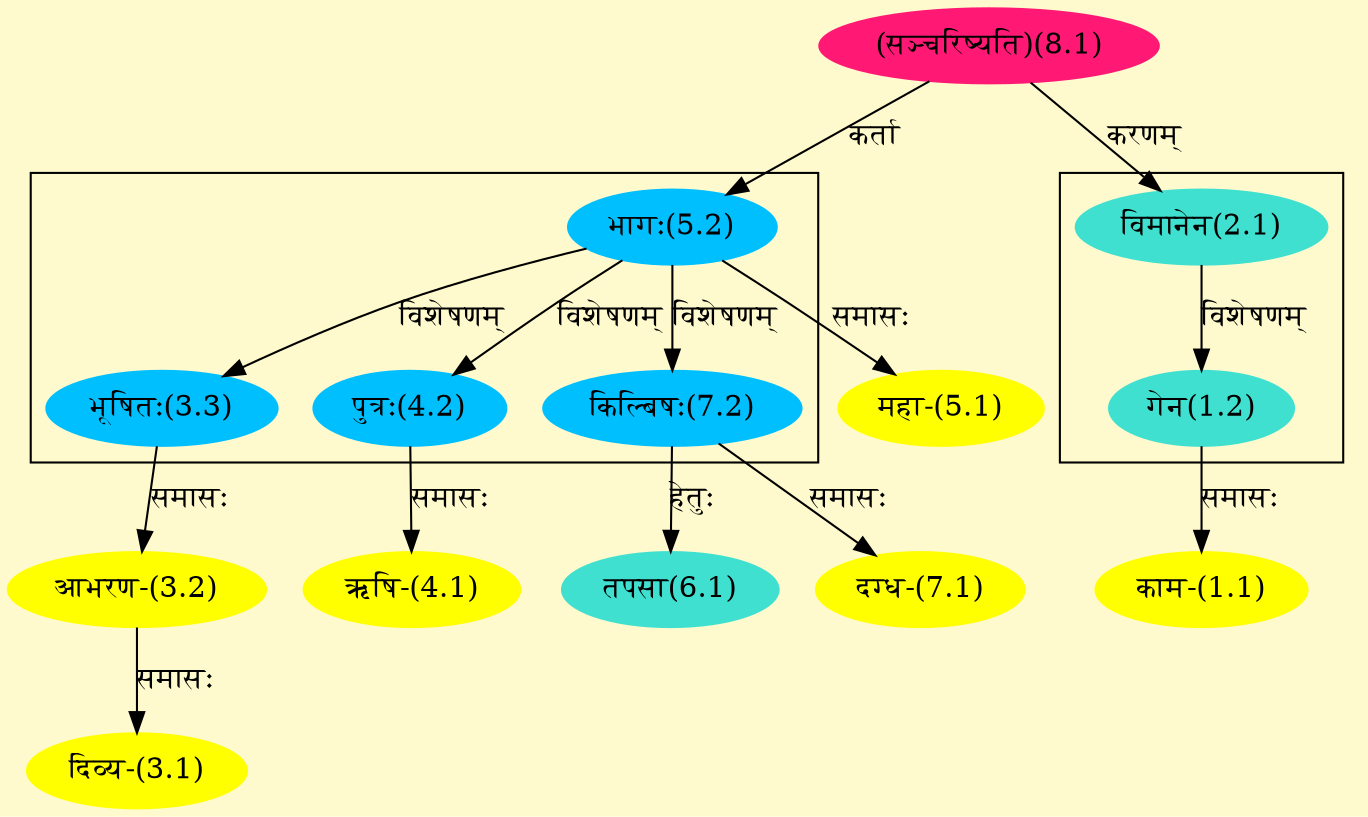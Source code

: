 digraph G{
rankdir=BT;
 compound=true;
 bgcolor="lemonchiffon1";

subgraph cluster_1{
Node1_2 [style=filled, color="#40E0D0" label = "गेन(1.2)"]
Node2_1 [style=filled, color="#40E0D0" label = "विमानेन(2.1)"]

}

subgraph cluster_2{
Node3_3 [style=filled, color="#00BFFF" label = "भूषितः(3.3)"]
Node5_2 [style=filled, color="#00BFFF" label = "भागः(5.2)"]
Node4_2 [style=filled, color="#00BFFF" label = "पुत्रः(4.2)"]
Node7_2 [style=filled, color="#00BFFF" label = "किल्बिषः(7.2)"]

}
Node1_1 [style=filled, color="#FFFF00" label = "काम-(1.1)"]
Node1_2 [style=filled, color="#40E0D0" label = "गेन(1.2)"]
Node2_1 [style=filled, color="#40E0D0" label = "विमानेन(2.1)"]
Node8_1 [style=filled, color="#FF1975" label = "(सञ्चरिष्यति)(8.1)"]
Node3_1 [style=filled, color="#FFFF00" label = "दिव्य-(3.1)"]
Node3_2 [style=filled, color="#FFFF00" label = "आभरण-(3.2)"]
Node3_3 [style=filled, color="#00BFFF" label = "भूषितः(3.3)"]
Node4_1 [style=filled, color="#FFFF00" label = "ऋषि-(4.1)"]
Node4_2 [style=filled, color="#00BFFF" label = "पुत्रः(4.2)"]
Node5_1 [style=filled, color="#FFFF00" label = "महा-(5.1)"]
Node5_2 [style=filled, color="#00BFFF" label = "भागः(5.2)"]
Node6_1 [style=filled, color="#40E0D0" label = "तपसा(6.1)"]
Node7_2 [style=filled, color="#00BFFF" label = "किल्बिषः(7.2)"]
Node7_1 [style=filled, color="#FFFF00" label = "दग्ध-(7.1)"]
/* Start of Relations section */

Node1_1 -> Node1_2 [  label="समासः"  dir="back" ]
Node1_2 -> Node2_1 [  label="विशेषणम्"  dir="back" ]
Node2_1 -> Node8_1 [  label="करणम्"  dir="back" ]
Node3_1 -> Node3_2 [  label="समासः"  dir="back" ]
Node3_2 -> Node3_3 [  label="समासः"  dir="back" ]
Node3_3 -> Node5_2 [  label="विशेषणम्"  dir="back" ]
Node4_1 -> Node4_2 [  label="समासः"  dir="back" ]
Node4_2 -> Node5_2 [  label="विशेषणम्"  dir="back" ]
Node5_1 -> Node5_2 [  label="समासः"  dir="back" ]
Node5_2 -> Node8_1 [  label="कर्ता"  dir="back" ]
Node6_1 -> Node7_2 [  label="हेतुः"  dir="back" ]
Node7_1 -> Node7_2 [  label="समासः"  dir="back" ]
Node7_2 -> Node5_2 [  label="विशेषणम्"  dir="back" ]
}
